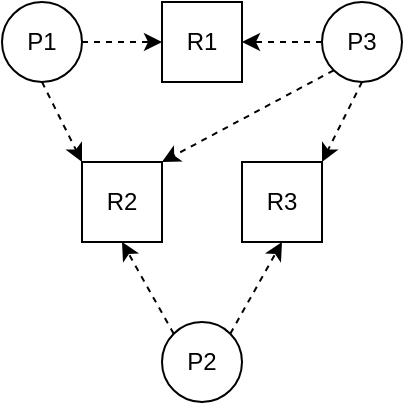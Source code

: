 <mxfile version="15.5.2" type="device" pages="4"><diagram id="w7wCOPEE1dZljbvbwoVj" name="Postavka"><mxGraphModel dx="1418" dy="727" grid="1" gridSize="10" guides="1" tooltips="1" connect="1" arrows="1" fold="1" page="1" pageScale="1" pageWidth="827" pageHeight="1169" math="0" shadow="0"><root><mxCell id="0"/><mxCell id="1" parent="0"/><mxCell id="r6EJ_8YQ0-3dsO8QKkXu-1" value="P1" style="ellipse;whiteSpace=wrap;html=1;aspect=fixed;" vertex="1" parent="1"><mxGeometry x="40" y="40" width="40" height="40" as="geometry"/></mxCell><mxCell id="r6EJ_8YQ0-3dsO8QKkXu-3" value="R1" style="whiteSpace=wrap;html=1;aspect=fixed;" vertex="1" parent="1"><mxGeometry x="120" y="40" width="40" height="40" as="geometry"/></mxCell><mxCell id="r6EJ_8YQ0-3dsO8QKkXu-4" value="P3" style="ellipse;whiteSpace=wrap;html=1;aspect=fixed;" vertex="1" parent="1"><mxGeometry x="200" y="40" width="40" height="40" as="geometry"/></mxCell><mxCell id="r6EJ_8YQ0-3dsO8QKkXu-5" value="R2" style="whiteSpace=wrap;html=1;aspect=fixed;" vertex="1" parent="1"><mxGeometry x="80" y="120" width="40" height="40" as="geometry"/></mxCell><mxCell id="r6EJ_8YQ0-3dsO8QKkXu-6" value="R3" style="whiteSpace=wrap;html=1;aspect=fixed;" vertex="1" parent="1"><mxGeometry x="160" y="120" width="40" height="40" as="geometry"/></mxCell><mxCell id="r6EJ_8YQ0-3dsO8QKkXu-7" value="P2" style="ellipse;whiteSpace=wrap;html=1;aspect=fixed;" vertex="1" parent="1"><mxGeometry x="120" y="200" width="40" height="40" as="geometry"/></mxCell><mxCell id="r6EJ_8YQ0-3dsO8QKkXu-8" value="" style="endArrow=classic;html=1;rounded=0;dashed=1;exitX=1;exitY=0;exitDx=0;exitDy=0;entryX=0.5;entryY=1;entryDx=0;entryDy=0;" edge="1" parent="1" source="r6EJ_8YQ0-3dsO8QKkXu-7" target="r6EJ_8YQ0-3dsO8QKkXu-6"><mxGeometry width="50" height="50" relative="1" as="geometry"><mxPoint x="220" y="200" as="sourcePoint"/><mxPoint x="270" y="150" as="targetPoint"/></mxGeometry></mxCell><mxCell id="r6EJ_8YQ0-3dsO8QKkXu-9" value="" style="endArrow=classic;html=1;rounded=0;dashed=1;entryX=0.5;entryY=1;entryDx=0;entryDy=0;exitX=0;exitY=0;exitDx=0;exitDy=0;" edge="1" parent="1" source="r6EJ_8YQ0-3dsO8QKkXu-7" target="r6EJ_8YQ0-3dsO8QKkXu-5"><mxGeometry width="50" height="50" relative="1" as="geometry"><mxPoint x="70" y="340" as="sourcePoint"/><mxPoint x="120" y="290" as="targetPoint"/></mxGeometry></mxCell><mxCell id="r6EJ_8YQ0-3dsO8QKkXu-10" value="" style="endArrow=classic;html=1;rounded=0;dashed=1;exitX=0.5;exitY=1;exitDx=0;exitDy=0;entryX=1;entryY=0;entryDx=0;entryDy=0;" edge="1" parent="1" source="r6EJ_8YQ0-3dsO8QKkXu-4" target="r6EJ_8YQ0-3dsO8QKkXu-6"><mxGeometry width="50" height="50" relative="1" as="geometry"><mxPoint x="410" y="190" as="sourcePoint"/><mxPoint x="460" y="140" as="targetPoint"/></mxGeometry></mxCell><mxCell id="r6EJ_8YQ0-3dsO8QKkXu-11" value="" style="endArrow=classic;html=1;rounded=0;dashed=1;exitX=0.5;exitY=1;exitDx=0;exitDy=0;entryX=0;entryY=0;entryDx=0;entryDy=0;" edge="1" parent="1" source="r6EJ_8YQ0-3dsO8QKkXu-1" target="r6EJ_8YQ0-3dsO8QKkXu-5"><mxGeometry width="50" height="50" relative="1" as="geometry"><mxPoint x="50" y="380" as="sourcePoint"/><mxPoint x="100" y="330" as="targetPoint"/></mxGeometry></mxCell><mxCell id="r6EJ_8YQ0-3dsO8QKkXu-12" value="" style="endArrow=classic;html=1;rounded=0;dashed=1;exitX=0;exitY=1;exitDx=0;exitDy=0;entryX=1;entryY=0;entryDx=0;entryDy=0;" edge="1" parent="1" source="r6EJ_8YQ0-3dsO8QKkXu-4" target="r6EJ_8YQ0-3dsO8QKkXu-5"><mxGeometry width="50" height="50" relative="1" as="geometry"><mxPoint x="320" y="220" as="sourcePoint"/><mxPoint x="370" y="170" as="targetPoint"/></mxGeometry></mxCell><mxCell id="r6EJ_8YQ0-3dsO8QKkXu-13" value="" style="endArrow=classic;html=1;rounded=0;dashed=1;exitX=1;exitY=0.5;exitDx=0;exitDy=0;entryX=0;entryY=0.5;entryDx=0;entryDy=0;" edge="1" parent="1" source="r6EJ_8YQ0-3dsO8QKkXu-1" target="r6EJ_8YQ0-3dsO8QKkXu-3"><mxGeometry width="50" height="50" relative="1" as="geometry"><mxPoint x="80" y="300" as="sourcePoint"/><mxPoint x="130" y="250" as="targetPoint"/></mxGeometry></mxCell><mxCell id="r6EJ_8YQ0-3dsO8QKkXu-14" value="" style="endArrow=classic;html=1;rounded=0;dashed=1;entryX=1;entryY=0.5;entryDx=0;entryDy=0;exitX=0;exitY=0.5;exitDx=0;exitDy=0;" edge="1" parent="1" source="r6EJ_8YQ0-3dsO8QKkXu-4" target="r6EJ_8YQ0-3dsO8QKkXu-3"><mxGeometry width="50" height="50" relative="1" as="geometry"><mxPoint x="290" y="110" as="sourcePoint"/><mxPoint x="340" y="60" as="targetPoint"/></mxGeometry></mxCell></root></mxGraphModel></diagram><diagram name="a" id="uBY-9p3jabPxMn-dp94D"><mxGraphModel dx="810" dy="415" grid="1" gridSize="10" guides="1" tooltips="1" connect="1" arrows="1" fold="1" page="1" pageScale="1" pageWidth="827" pageHeight="1169" math="0" shadow="0"><root><mxCell id="2ZqSsqPx9eBDjxvsW0Du-0"/><mxCell id="2ZqSsqPx9eBDjxvsW0Du-1" parent="2ZqSsqPx9eBDjxvsW0Du-0"/><mxCell id="2ZqSsqPx9eBDjxvsW0Du-2" value="P1" style="ellipse;whiteSpace=wrap;html=1;aspect=fixed;" vertex="1" parent="2ZqSsqPx9eBDjxvsW0Du-1"><mxGeometry x="40" y="40" width="40" height="40" as="geometry"/></mxCell><mxCell id="2ZqSsqPx9eBDjxvsW0Du-3" value="R1" style="whiteSpace=wrap;html=1;aspect=fixed;" vertex="1" parent="2ZqSsqPx9eBDjxvsW0Du-1"><mxGeometry x="120" y="40" width="40" height="40" as="geometry"/></mxCell><mxCell id="2ZqSsqPx9eBDjxvsW0Du-4" value="P3" style="ellipse;whiteSpace=wrap;html=1;aspect=fixed;" vertex="1" parent="2ZqSsqPx9eBDjxvsW0Du-1"><mxGeometry x="200" y="40" width="40" height="40" as="geometry"/></mxCell><mxCell id="2ZqSsqPx9eBDjxvsW0Du-5" value="R2" style="whiteSpace=wrap;html=1;aspect=fixed;" vertex="1" parent="2ZqSsqPx9eBDjxvsW0Du-1"><mxGeometry x="80" y="120" width="40" height="40" as="geometry"/></mxCell><mxCell id="2ZqSsqPx9eBDjxvsW0Du-6" value="R3" style="whiteSpace=wrap;html=1;aspect=fixed;" vertex="1" parent="2ZqSsqPx9eBDjxvsW0Du-1"><mxGeometry x="160" y="120" width="40" height="40" as="geometry"/></mxCell><mxCell id="2ZqSsqPx9eBDjxvsW0Du-7" value="P2" style="ellipse;whiteSpace=wrap;html=1;aspect=fixed;" vertex="1" parent="2ZqSsqPx9eBDjxvsW0Du-1"><mxGeometry x="120" y="200" width="40" height="40" as="geometry"/></mxCell><mxCell id="2ZqSsqPx9eBDjxvsW0Du-10" value="" style="endArrow=classic;html=1;rounded=0;exitX=0.5;exitY=1;exitDx=0;exitDy=0;entryX=1;entryY=0;entryDx=0;entryDy=0;" edge="1" parent="2ZqSsqPx9eBDjxvsW0Du-1" source="2ZqSsqPx9eBDjxvsW0Du-4" target="2ZqSsqPx9eBDjxvsW0Du-6"><mxGeometry width="50" height="50" relative="1" as="geometry"><mxPoint x="410" y="190" as="sourcePoint"/><mxPoint x="460" y="140" as="targetPoint"/></mxGeometry></mxCell><mxCell id="2ZqSsqPx9eBDjxvsW0Du-11" value="" style="endArrow=classic;html=1;rounded=0;dashed=1;exitX=0.5;exitY=1;exitDx=0;exitDy=0;entryX=0;entryY=0;entryDx=0;entryDy=0;" edge="1" parent="2ZqSsqPx9eBDjxvsW0Du-1" source="2ZqSsqPx9eBDjxvsW0Du-2" target="2ZqSsqPx9eBDjxvsW0Du-5"><mxGeometry width="50" height="50" relative="1" as="geometry"><mxPoint x="50" y="380" as="sourcePoint"/><mxPoint x="100" y="330" as="targetPoint"/></mxGeometry></mxCell><mxCell id="2ZqSsqPx9eBDjxvsW0Du-12" value="" style="endArrow=classic;html=1;rounded=0;dashed=1;exitX=0;exitY=1;exitDx=0;exitDy=0;entryX=1;entryY=0;entryDx=0;entryDy=0;" edge="1" parent="2ZqSsqPx9eBDjxvsW0Du-1" source="2ZqSsqPx9eBDjxvsW0Du-4" target="2ZqSsqPx9eBDjxvsW0Du-5"><mxGeometry width="50" height="50" relative="1" as="geometry"><mxPoint x="320" y="220" as="sourcePoint"/><mxPoint x="370" y="170" as="targetPoint"/></mxGeometry></mxCell><mxCell id="2ZqSsqPx9eBDjxvsW0Du-14" value="" style="endArrow=classic;html=1;rounded=0;dashed=1;entryX=1;entryY=0.5;entryDx=0;entryDy=0;exitX=0;exitY=0.5;exitDx=0;exitDy=0;" edge="1" parent="2ZqSsqPx9eBDjxvsW0Du-1" source="2ZqSsqPx9eBDjxvsW0Du-4" target="2ZqSsqPx9eBDjxvsW0Du-3"><mxGeometry width="50" height="50" relative="1" as="geometry"><mxPoint x="290" y="110" as="sourcePoint"/><mxPoint x="340" y="60" as="targetPoint"/></mxGeometry></mxCell><mxCell id="2ZqSsqPx9eBDjxvsW0Du-15" value="" style="endArrow=classic;html=1;rounded=0;entryX=1;entryY=0.5;entryDx=0;entryDy=0;exitX=0;exitY=0.5;exitDx=0;exitDy=0;" edge="1" parent="2ZqSsqPx9eBDjxvsW0Du-1" source="2ZqSsqPx9eBDjxvsW0Du-3" target="2ZqSsqPx9eBDjxvsW0Du-2"><mxGeometry width="50" height="50" relative="1" as="geometry"><mxPoint x="290" y="120" as="sourcePoint"/><mxPoint x="340" y="70" as="targetPoint"/></mxGeometry></mxCell><mxCell id="2ZqSsqPx9eBDjxvsW0Du-16" value="" style="endArrow=classic;html=1;rounded=0;exitX=0.5;exitY=1;exitDx=0;exitDy=0;entryX=0;entryY=0;entryDx=0;entryDy=0;" edge="1" parent="2ZqSsqPx9eBDjxvsW0Du-1" source="2ZqSsqPx9eBDjxvsW0Du-5" target="2ZqSsqPx9eBDjxvsW0Du-7"><mxGeometry width="50" height="50" relative="1" as="geometry"><mxPoint x="80" y="290" as="sourcePoint"/><mxPoint x="130" y="240" as="targetPoint"/></mxGeometry></mxCell><mxCell id="2ZqSsqPx9eBDjxvsW0Du-17" value="" style="endArrow=classic;html=1;rounded=0;exitX=0.5;exitY=1;exitDx=0;exitDy=0;entryX=1;entryY=0;entryDx=0;entryDy=0;" edge="1" parent="2ZqSsqPx9eBDjxvsW0Du-1" source="2ZqSsqPx9eBDjxvsW0Du-6" target="2ZqSsqPx9eBDjxvsW0Du-7"><mxGeometry width="50" height="50" relative="1" as="geometry"><mxPoint x="250" y="260" as="sourcePoint"/><mxPoint x="300" y="210" as="targetPoint"/></mxGeometry></mxCell></root></mxGraphModel></diagram><diagram name="b" id="vaCVwtq619Dslhv-RWQo"><mxGraphModel dx="810" dy="415" grid="1" gridSize="10" guides="1" tooltips="1" connect="1" arrows="1" fold="1" page="1" pageScale="1" pageWidth="827" pageHeight="1169" math="0" shadow="0"><root><mxCell id="xO3a8yRXOFVJdMKTPcmo-0"/><mxCell id="xO3a8yRXOFVJdMKTPcmo-1" parent="xO3a8yRXOFVJdMKTPcmo-0"/><mxCell id="xO3a8yRXOFVJdMKTPcmo-2" value="P1" style="ellipse;whiteSpace=wrap;html=1;aspect=fixed;" vertex="1" parent="xO3a8yRXOFVJdMKTPcmo-1"><mxGeometry x="40" y="40" width="40" height="40" as="geometry"/></mxCell><mxCell id="xO3a8yRXOFVJdMKTPcmo-3" value="R1" style="whiteSpace=wrap;html=1;aspect=fixed;" vertex="1" parent="xO3a8yRXOFVJdMKTPcmo-1"><mxGeometry x="120" y="40" width="40" height="40" as="geometry"/></mxCell><mxCell id="xO3a8yRXOFVJdMKTPcmo-4" value="P3" style="ellipse;whiteSpace=wrap;html=1;aspect=fixed;" vertex="1" parent="xO3a8yRXOFVJdMKTPcmo-1"><mxGeometry x="200" y="40" width="40" height="40" as="geometry"/></mxCell><mxCell id="xO3a8yRXOFVJdMKTPcmo-5" value="R2" style="whiteSpace=wrap;html=1;aspect=fixed;" vertex="1" parent="xO3a8yRXOFVJdMKTPcmo-1"><mxGeometry x="80" y="120" width="40" height="40" as="geometry"/></mxCell><mxCell id="xO3a8yRXOFVJdMKTPcmo-6" value="R3" style="whiteSpace=wrap;html=1;aspect=fixed;" vertex="1" parent="xO3a8yRXOFVJdMKTPcmo-1"><mxGeometry x="160" y="120" width="40" height="40" as="geometry"/></mxCell><mxCell id="xO3a8yRXOFVJdMKTPcmo-7" value="P2" style="ellipse;whiteSpace=wrap;html=1;aspect=fixed;" vertex="1" parent="xO3a8yRXOFVJdMKTPcmo-1"><mxGeometry x="120" y="200" width="40" height="40" as="geometry"/></mxCell><mxCell id="xO3a8yRXOFVJdMKTPcmo-8" value="" style="endArrow=classic;html=1;rounded=0;exitX=0.5;exitY=1;exitDx=0;exitDy=0;entryX=1;entryY=0;entryDx=0;entryDy=0;" edge="1" parent="xO3a8yRXOFVJdMKTPcmo-1" source="xO3a8yRXOFVJdMKTPcmo-4" target="xO3a8yRXOFVJdMKTPcmo-6"><mxGeometry width="50" height="50" relative="1" as="geometry"><mxPoint x="410" y="190" as="sourcePoint"/><mxPoint x="460" y="140" as="targetPoint"/></mxGeometry></mxCell><mxCell id="xO3a8yRXOFVJdMKTPcmo-9" value="" style="endArrow=classic;html=1;rounded=0;dashed=1;exitX=0.5;exitY=1;exitDx=0;exitDy=0;entryX=0;entryY=0;entryDx=0;entryDy=0;" edge="1" parent="xO3a8yRXOFVJdMKTPcmo-1" source="xO3a8yRXOFVJdMKTPcmo-2" target="xO3a8yRXOFVJdMKTPcmo-5"><mxGeometry width="50" height="50" relative="1" as="geometry"><mxPoint x="50" y="380" as="sourcePoint"/><mxPoint x="100" y="330" as="targetPoint"/></mxGeometry></mxCell><mxCell id="xO3a8yRXOFVJdMKTPcmo-10" value="" style="endArrow=classic;html=1;rounded=0;dashed=1;exitX=0;exitY=1;exitDx=0;exitDy=0;entryX=1;entryY=0;entryDx=0;entryDy=0;" edge="1" parent="xO3a8yRXOFVJdMKTPcmo-1" source="xO3a8yRXOFVJdMKTPcmo-4" target="xO3a8yRXOFVJdMKTPcmo-5"><mxGeometry width="50" height="50" relative="1" as="geometry"><mxPoint x="320" y="220" as="sourcePoint"/><mxPoint x="370" y="170" as="targetPoint"/></mxGeometry></mxCell><mxCell id="xO3a8yRXOFVJdMKTPcmo-11" value="" style="endArrow=classic;html=1;rounded=0;dashed=1;entryX=1;entryY=0.5;entryDx=0;entryDy=0;exitX=0;exitY=0.5;exitDx=0;exitDy=0;" edge="1" parent="xO3a8yRXOFVJdMKTPcmo-1" source="xO3a8yRXOFVJdMKTPcmo-4" target="xO3a8yRXOFVJdMKTPcmo-3"><mxGeometry width="50" height="50" relative="1" as="geometry"><mxPoint x="290" y="110" as="sourcePoint"/><mxPoint x="340" y="60" as="targetPoint"/></mxGeometry></mxCell><mxCell id="xO3a8yRXOFVJdMKTPcmo-12" value="" style="endArrow=classic;html=1;rounded=0;entryX=1;entryY=0.5;entryDx=0;entryDy=0;exitX=0;exitY=0.5;exitDx=0;exitDy=0;" edge="1" parent="xO3a8yRXOFVJdMKTPcmo-1" source="xO3a8yRXOFVJdMKTPcmo-3" target="xO3a8yRXOFVJdMKTPcmo-2"><mxGeometry width="50" height="50" relative="1" as="geometry"><mxPoint x="290" y="120" as="sourcePoint"/><mxPoint x="340" y="70" as="targetPoint"/></mxGeometry></mxCell><mxCell id="xO3a8yRXOFVJdMKTPcmo-13" value="" style="endArrow=classic;html=1;rounded=0;exitX=0.5;exitY=1;exitDx=0;exitDy=0;entryX=0;entryY=0;entryDx=0;entryDy=0;" edge="1" parent="xO3a8yRXOFVJdMKTPcmo-1" source="xO3a8yRXOFVJdMKTPcmo-5" target="xO3a8yRXOFVJdMKTPcmo-7"><mxGeometry width="50" height="50" relative="1" as="geometry"><mxPoint x="80" y="290" as="sourcePoint"/><mxPoint x="130" y="240" as="targetPoint"/></mxGeometry></mxCell><mxCell id="xO3a8yRXOFVJdMKTPcmo-15" value="" style="endArrow=classic;html=1;rounded=0;dashed=1;exitX=1;exitY=0;exitDx=0;exitDy=0;entryX=0.5;entryY=1;entryDx=0;entryDy=0;" edge="1" parent="xO3a8yRXOFVJdMKTPcmo-1" source="xO3a8yRXOFVJdMKTPcmo-7" target="xO3a8yRXOFVJdMKTPcmo-6"><mxGeometry width="50" height="50" relative="1" as="geometry"><mxPoint x="240" y="170" as="sourcePoint"/><mxPoint x="260" y="210" as="targetPoint"/></mxGeometry></mxCell></root></mxGraphModel></diagram><diagram name="c" id="gYwDSSZg828MByWYUKfk"><mxGraphModel dx="1182" dy="606" grid="1" gridSize="10" guides="1" tooltips="1" connect="1" arrows="1" fold="1" page="1" pageScale="1" pageWidth="827" pageHeight="1169" math="0" shadow="0"><root><mxCell id="VzlBE8huGgHMKRVtQM2T-0"/><mxCell id="VzlBE8huGgHMKRVtQM2T-1" parent="VzlBE8huGgHMKRVtQM2T-0"/><mxCell id="VzlBE8huGgHMKRVtQM2T-2" value="P1" style="ellipse;whiteSpace=wrap;html=1;aspect=fixed;" vertex="1" parent="VzlBE8huGgHMKRVtQM2T-1"><mxGeometry x="40" y="40" width="40" height="40" as="geometry"/></mxCell><mxCell id="VzlBE8huGgHMKRVtQM2T-3" value="R1" style="whiteSpace=wrap;html=1;aspect=fixed;" vertex="1" parent="VzlBE8huGgHMKRVtQM2T-1"><mxGeometry x="120" y="40" width="40" height="40" as="geometry"/></mxCell><mxCell id="VzlBE8huGgHMKRVtQM2T-4" value="P3" style="ellipse;whiteSpace=wrap;html=1;aspect=fixed;" vertex="1" parent="VzlBE8huGgHMKRVtQM2T-1"><mxGeometry x="200" y="40" width="40" height="40" as="geometry"/></mxCell><mxCell id="VzlBE8huGgHMKRVtQM2T-5" value="R2" style="whiteSpace=wrap;html=1;aspect=fixed;" vertex="1" parent="VzlBE8huGgHMKRVtQM2T-1"><mxGeometry x="80" y="120" width="40" height="40" as="geometry"/></mxCell><mxCell id="VzlBE8huGgHMKRVtQM2T-6" value="R3" style="whiteSpace=wrap;html=1;aspect=fixed;" vertex="1" parent="VzlBE8huGgHMKRVtQM2T-1"><mxGeometry x="160" y="120" width="40" height="40" as="geometry"/></mxCell><mxCell id="VzlBE8huGgHMKRVtQM2T-7" value="P2" style="ellipse;whiteSpace=wrap;html=1;aspect=fixed;" vertex="1" parent="VzlBE8huGgHMKRVtQM2T-1"><mxGeometry x="120" y="200" width="40" height="40" as="geometry"/></mxCell><mxCell id="VzlBE8huGgHMKRVtQM2T-10" value="" style="endArrow=classic;html=1;rounded=0;dashed=1;exitX=0;exitY=1;exitDx=0;exitDy=0;entryX=1;entryY=0;entryDx=0;entryDy=0;" edge="1" parent="VzlBE8huGgHMKRVtQM2T-1" source="VzlBE8huGgHMKRVtQM2T-4" target="VzlBE8huGgHMKRVtQM2T-5"><mxGeometry width="50" height="50" relative="1" as="geometry"><mxPoint x="320" y="220" as="sourcePoint"/><mxPoint x="370" y="170" as="targetPoint"/></mxGeometry></mxCell><mxCell id="VzlBE8huGgHMKRVtQM2T-11" value="" style="endArrow=classic;html=1;rounded=0;dashed=1;entryX=1;entryY=0.5;entryDx=0;entryDy=0;exitX=0;exitY=0.5;exitDx=0;exitDy=0;" edge="1" parent="VzlBE8huGgHMKRVtQM2T-1" source="VzlBE8huGgHMKRVtQM2T-4" target="VzlBE8huGgHMKRVtQM2T-3"><mxGeometry width="50" height="50" relative="1" as="geometry"><mxPoint x="290" y="110" as="sourcePoint"/><mxPoint x="340" y="60" as="targetPoint"/></mxGeometry></mxCell><mxCell id="VzlBE8huGgHMKRVtQM2T-12" value="" style="endArrow=classic;html=1;rounded=0;entryX=1;entryY=0.5;entryDx=0;entryDy=0;exitX=0;exitY=0.5;exitDx=0;exitDy=0;" edge="1" parent="VzlBE8huGgHMKRVtQM2T-1" source="VzlBE8huGgHMKRVtQM2T-3" target="VzlBE8huGgHMKRVtQM2T-2"><mxGeometry width="50" height="50" relative="1" as="geometry"><mxPoint x="290" y="120" as="sourcePoint"/><mxPoint x="340" y="70" as="targetPoint"/></mxGeometry></mxCell><mxCell id="VzlBE8huGgHMKRVtQM2T-14" value="" style="endArrow=classic;html=1;rounded=0;dashed=1;exitX=1;exitY=0;exitDx=0;exitDy=0;entryX=0.5;entryY=1;entryDx=0;entryDy=0;" edge="1" parent="VzlBE8huGgHMKRVtQM2T-1" source="VzlBE8huGgHMKRVtQM2T-7" target="VzlBE8huGgHMKRVtQM2T-6"><mxGeometry width="50" height="50" relative="1" as="geometry"><mxPoint x="240" y="170" as="sourcePoint"/><mxPoint x="260" y="210" as="targetPoint"/></mxGeometry></mxCell><mxCell id="VzlBE8huGgHMKRVtQM2T-15" value="" style="endArrow=classic;html=1;rounded=0;entryX=0.5;entryY=1;entryDx=0;entryDy=0;exitX=0;exitY=0;exitDx=0;exitDy=0;" edge="1" parent="VzlBE8huGgHMKRVtQM2T-1" source="VzlBE8huGgHMKRVtQM2T-5" target="VzlBE8huGgHMKRVtQM2T-2"><mxGeometry width="50" height="50" relative="1" as="geometry"><mxPoint x="20" y="150" as="sourcePoint"/><mxPoint x="70" y="100" as="targetPoint"/></mxGeometry></mxCell><mxCell id="VzlBE8huGgHMKRVtQM2T-17" value="" style="endArrow=classic;html=1;rounded=0;dashed=1;exitX=0;exitY=0;exitDx=0;exitDy=0;entryX=0.5;entryY=1;entryDx=0;entryDy=0;" edge="1" parent="VzlBE8huGgHMKRVtQM2T-1" source="VzlBE8huGgHMKRVtQM2T-7" target="VzlBE8huGgHMKRVtQM2T-5"><mxGeometry width="50" height="50" relative="1" as="geometry"><mxPoint x="164.142" y="215.858" as="sourcePoint"/><mxPoint x="190" y="170" as="targetPoint"/></mxGeometry></mxCell><mxCell id="VzlBE8huGgHMKRVtQM2T-18" value="" style="endArrow=classic;html=1;rounded=0;exitX=1;exitY=0;exitDx=0;exitDy=0;entryX=0.5;entryY=1;entryDx=0;entryDy=0;" edge="1" parent="VzlBE8huGgHMKRVtQM2T-1" source="VzlBE8huGgHMKRVtQM2T-6" target="VzlBE8huGgHMKRVtQM2T-4"><mxGeometry width="50" height="50" relative="1" as="geometry"><mxPoint x="260" y="150" as="sourcePoint"/><mxPoint x="310" y="100" as="targetPoint"/></mxGeometry></mxCell></root></mxGraphModel></diagram></mxfile>